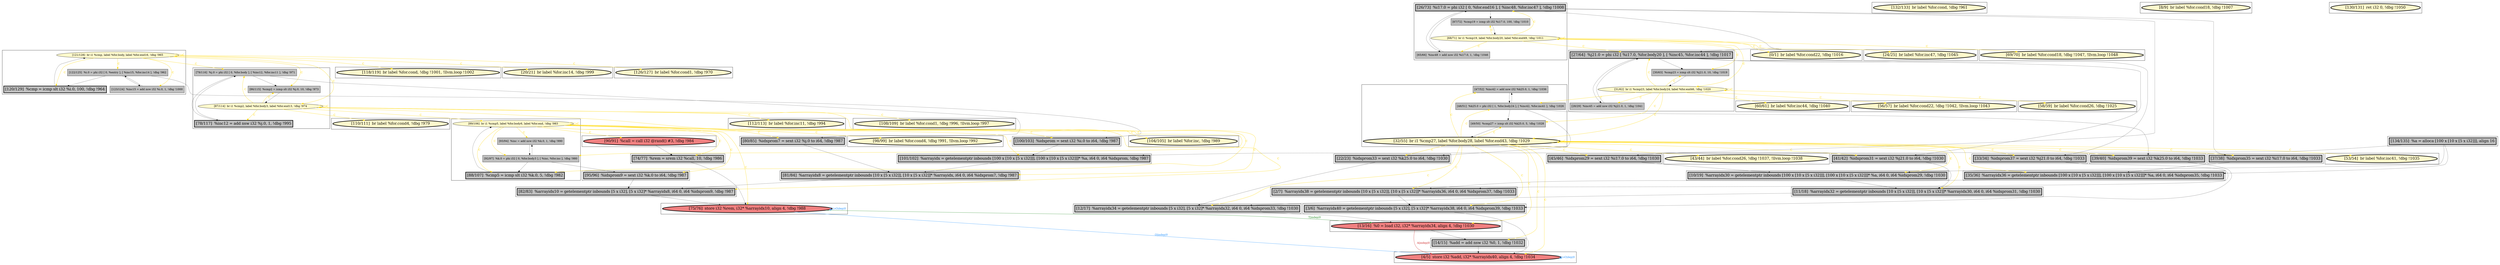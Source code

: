 
digraph G {



node330->node331 [style=solid,color=gold,label="C",penwidth=1.0,fontcolor=gold ]
node298->node297 [style=solid,color=black,label="",penwidth=0.5,fontcolor=black ]
node296->node308 [style=solid,color=gold,label="C",penwidth=1.0,fontcolor=gold ]
node279->node274 [style=solid,color=black,label="",penwidth=0.5,fontcolor=black ]
node287->node290 [style=solid,color=gold,label="C",penwidth=1.0,fontcolor=gold ]
node287->node284 [style=solid,color=gold,label="C",penwidth=1.0,fontcolor=gold ]
node323->node324 [style=solid,color=black,label="",penwidth=0.5,fontcolor=black ]
node297->node298 [style=solid,color=black,label="",penwidth=0.5,fontcolor=black ]
node271->node269 [style=solid,color=black,label="",penwidth=0.5,fontcolor=black ]
node309->node313 [style=solid,color=dodgerblue,label="O|indep|0",penwidth=1.0,fontcolor=dodgerblue ]
node273->node272 [style=solid,color=black,label="",penwidth=0.5,fontcolor=black ]
node285->node304 [style=solid,color=black,label="",penwidth=0.5,fontcolor=black ]
node284->node285 [style=solid,color=black,label="",penwidth=0.5,fontcolor=black ]
node333->node332 [style=solid,color=black,label="",penwidth=0.5,fontcolor=black ]
node325->node321 [style=solid,color=gold,label="C",penwidth=1.0,fontcolor=gold ]
node287->node299 [style=solid,color=gold,label="C",penwidth=1.0,fontcolor=gold ]
node324->node326 [style=solid,color=black,label="",penwidth=0.5,fontcolor=black ]
node325->node315 [style=solid,color=gold,label="C",penwidth=1.0,fontcolor=gold ]
node332->node333 [style=solid,color=black,label="",penwidth=0.5,fontcolor=black ]
node318->node327 [style=solid,color=black,label="",penwidth=0.5,fontcolor=black ]
node331->node330 [style=solid,color=black,label="",penwidth=0.5,fontcolor=black ]
node330->node330 [style=solid,color=gold,label="C",penwidth=1.0,fontcolor=gold ]
node298->node311 [style=solid,color=black,label="",penwidth=0.5,fontcolor=black ]
node296->node307 [style=solid,color=gold,label="C",penwidth=1.0,fontcolor=gold ]
node275->node274 [style=solid,color=black,label="",penwidth=0.5,fontcolor=black ]
node330->node295 [style=solid,color=gold,label="C",penwidth=1.0,fontcolor=gold ]
node273->node313 [style=solid,color=firebrick3,label="A|indep|0",penwidth=1.0,fontcolor=firebrick3 ]
node272->node313 [style=solid,color=black,label="",penwidth=0.5,fontcolor=black ]
node285->node286 [style=solid,color=black,label="",penwidth=0.5,fontcolor=black ]
node333->node331 [style=solid,color=black,label="",penwidth=0.5,fontcolor=black ]
node294->node336 [style=solid,color=black,label="",penwidth=0.5,fontcolor=black ]
node318->node317 [style=solid,color=black,label="",penwidth=0.5,fontcolor=black ]
node277->node275 [style=solid,color=black,label="",penwidth=0.5,fontcolor=black ]
node319->node306 [style=solid,color=gold,label="C",penwidth=1.0,fontcolor=gold ]
node296->node286 [style=solid,color=gold,label="C",penwidth=1.0,fontcolor=gold ]
node319->node325 [style=solid,color=gold,label="C",penwidth=1.0,fontcolor=gold ]
node287->node314 [style=solid,color=gold,label="C",penwidth=1.0,fontcolor=gold ]
node287->node286 [style=solid,color=gold,label="C",penwidth=1.0,fontcolor=gold ]
node287->node287 [style=solid,color=gold,label="C",penwidth=1.0,fontcolor=gold ]
node294->node282 [style=solid,color=black,label="",penwidth=0.5,fontcolor=black ]
node318->node281 [style=solid,color=black,label="",penwidth=0.5,fontcolor=black ]
node296->node285 [style=solid,color=gold,label="C",penwidth=1.0,fontcolor=gold ]
node319->node318 [style=solid,color=gold,label="C",penwidth=1.0,fontcolor=gold ]
node325->node324 [style=solid,color=gold,label="C",penwidth=1.0,fontcolor=gold ]
node296->node298 [style=solid,color=gold,label="C",penwidth=1.0,fontcolor=gold ]
node302->node321 [style=solid,color=black,label="",penwidth=0.5,fontcolor=black ]
node301->node303 [style=solid,color=gold,label="C",penwidth=1.0,fontcolor=gold ]
node301->node318 [style=solid,color=gold,label="C",penwidth=1.0,fontcolor=gold ]
node287->node283 [style=solid,color=gold,label="C",penwidth=1.0,fontcolor=gold ]
node325->node273 [style=solid,color=gold,label="C",penwidth=1.0,fontcolor=gold ]
node302->node318 [style=solid,color=black,label="",penwidth=0.5,fontcolor=black ]
node324->node328 [style=solid,color=black,label="",penwidth=0.5,fontcolor=black ]
node324->node279 [style=solid,color=black,label="",penwidth=0.5,fontcolor=black ]
node319->node317 [style=solid,color=gold,label="C",penwidth=1.0,fontcolor=gold ]
node317->node319 [style=solid,color=black,label="",penwidth=0.5,fontcolor=black ]
node330->node335 [style=solid,color=gold,label="C",penwidth=1.0,fontcolor=gold ]
node301->node319 [style=solid,color=gold,label="C",penwidth=1.0,fontcolor=gold ]
node325->node274 [style=solid,color=gold,label="C",penwidth=1.0,fontcolor=gold ]
node319->node326 [style=solid,color=gold,label="C",penwidth=1.0,fontcolor=gold ]
node325->node323 [style=solid,color=gold,label="C",penwidth=1.0,fontcolor=gold ]
node333->node283 [style=solid,color=black,label="",penwidth=0.5,fontcolor=black ]
node287->node316 [style=solid,color=gold,label="C",penwidth=1.0,fontcolor=gold ]
node285->node284 [style=solid,color=black,label="",penwidth=0.5,fontcolor=black ]
node325->node325 [style=solid,color=gold,label="C",penwidth=1.0,fontcolor=gold ]
node287->node288 [style=solid,color=gold,label="C",penwidth=1.0,fontcolor=gold ]
node325->node326 [style=solid,color=gold,label="C",penwidth=1.0,fontcolor=gold ]
node325->node327 [style=solid,color=gold,label="C",penwidth=1.0,fontcolor=gold ]
node319->node292 [style=solid,color=gold,label="C",penwidth=1.0,fontcolor=gold ]
node301->node301 [style=solid,color=gold,label="C",penwidth=1.0,fontcolor=gold ]
node287->node282 [style=solid,color=gold,label="C",penwidth=1.0,fontcolor=gold ]
node325->node328 [style=solid,color=gold,label="C",penwidth=1.0,fontcolor=gold ]
node300->node301 [style=solid,color=black,label="",penwidth=0.5,fontcolor=black ]
node302->node329 [style=solid,color=black,label="",penwidth=0.5,fontcolor=black ]
node295->node296 [style=solid,color=black,label="",penwidth=0.5,fontcolor=black ]
node316->node309 [style=solid,color=black,label="",penwidth=0.5,fontcolor=black ]
node287->node309 [style=solid,color=gold,label="C",penwidth=1.0,fontcolor=gold ]
node325->node277 [style=solid,color=gold,label="C",penwidth=1.0,fontcolor=gold ]
node325->node269 [style=solid,color=gold,label="C",penwidth=1.0,fontcolor=gold ]
node319->node322 [style=solid,color=gold,label="C",penwidth=1.0,fontcolor=gold ]
node328->node269 [style=solid,color=black,label="",penwidth=0.5,fontcolor=black ]
node325->node313 [style=solid,color=gold,label="C",penwidth=1.0,fontcolor=gold ]
node325->node272 [style=solid,color=gold,label="C",penwidth=1.0,fontcolor=gold ]
node330->node333 [style=solid,color=gold,label="C",penwidth=1.0,fontcolor=gold ]
node325->node329 [style=solid,color=gold,label="C",penwidth=1.0,fontcolor=gold ]
node330->node278 [style=solid,color=gold,label="C",penwidth=1.0,fontcolor=gold ]
node287->node285 [style=solid,color=gold,label="C",penwidth=1.0,fontcolor=gold ]
node301->node270 [style=solid,color=gold,label="C",penwidth=1.0,fontcolor=gold ]
node287->node311 [style=solid,color=gold,label="C",penwidth=1.0,fontcolor=gold ]
node302->node300 [style=solid,color=black,label="",penwidth=0.5,fontcolor=black ]
node296->node295 [style=solid,color=gold,label="C",penwidth=1.0,fontcolor=gold ]
node309->node273 [style=solid,color=forestgreen,label="T|indep|0",penwidth=1.0,fontcolor=forestgreen ]
node296->node296 [style=solid,color=gold,label="C",penwidth=1.0,fontcolor=gold ]
node325->node275 [style=solid,color=gold,label="C",penwidth=1.0,fontcolor=gold ]
node269->node313 [style=solid,color=black,label="",penwidth=0.5,fontcolor=black ]
node325->node271 [style=solid,color=gold,label="C",penwidth=1.0,fontcolor=gold ]
node329->node336 [style=solid,color=black,label="",penwidth=0.5,fontcolor=black ]
node327->node275 [style=solid,color=black,label="",penwidth=0.5,fontcolor=black ]
node301->node300 [style=solid,color=gold,label="C",penwidth=1.0,fontcolor=gold ]
node294->node277 [style=solid,color=black,label="",penwidth=0.5,fontcolor=black ]
node296->node287 [style=solid,color=gold,label="C",penwidth=1.0,fontcolor=gold ]
node325->node279 [style=solid,color=gold,label="C",penwidth=1.0,fontcolor=gold ]
node319->node320 [style=solid,color=gold,label="C",penwidth=1.0,fontcolor=gold ]
node301->node317 [style=solid,color=gold,label="C",penwidth=1.0,fontcolor=gold ]
node326->node325 [style=solid,color=black,label="",penwidth=0.5,fontcolor=black ]
node336->node271 [style=solid,color=black,label="",penwidth=0.5,fontcolor=black ]
node304->node316 [style=solid,color=black,label="",penwidth=0.5,fontcolor=black ]
node319->node324 [style=solid,color=gold,label="C",penwidth=1.0,fontcolor=gold ]
node319->node319 [style=solid,color=gold,label="C",penwidth=1.0,fontcolor=gold ]
node330->node298 [style=solid,color=gold,label="C",penwidth=1.0,fontcolor=gold ]
node286->node287 [style=solid,color=black,label="",penwidth=0.5,fontcolor=black ]
node302->node303 [style=solid,color=black,label="",penwidth=0.5,fontcolor=black ]
node324->node323 [style=solid,color=black,label="",penwidth=0.5,fontcolor=black ]
node321->node277 [style=solid,color=black,label="",penwidth=0.5,fontcolor=black ]
node320->node318 [style=solid,color=black,label="",penwidth=0.5,fontcolor=black ]
node325->node289 [style=solid,color=gold,label="C",penwidth=1.0,fontcolor=gold ]
node301->node280 [style=solid,color=gold,label="C",penwidth=1.0,fontcolor=gold ]
node299->node309 [style=solid,color=black,label="",penwidth=0.5,fontcolor=black ]
node298->node295 [style=solid,color=black,label="",penwidth=0.5,fontcolor=black ]
node287->node304 [style=solid,color=gold,label="C",penwidth=1.0,fontcolor=gold ]
node325->node281 [style=solid,color=gold,label="C",penwidth=1.0,fontcolor=gold ]
node309->node309 [style=solid,color=dodgerblue,label="O|dep|0",penwidth=1.0,fontcolor=dodgerblue ]
node330->node332 [style=solid,color=gold,label="C",penwidth=1.0,fontcolor=gold ]
node312->node316 [style=solid,color=black,label="",penwidth=0.5,fontcolor=black ]
node281->node271 [style=solid,color=black,label="",penwidth=0.5,fontcolor=black ]
node330->node310 [style=solid,color=gold,label="C",penwidth=1.0,fontcolor=gold ]
node283->node282 [style=solid,color=black,label="",penwidth=0.5,fontcolor=black ]
node313->node313 [style=solid,color=dodgerblue,label="O|dep|0",penwidth=1.0,fontcolor=dodgerblue ]
node318->node320 [style=solid,color=black,label="",penwidth=0.5,fontcolor=black ]
node301->node334 [style=solid,color=gold,label="C",penwidth=1.0,fontcolor=gold ]
node287->node312 [style=solid,color=gold,label="C",penwidth=1.0,fontcolor=gold ]
node301->node302 [style=solid,color=gold,label="C",penwidth=1.0,fontcolor=gold ]
node330->node296 [style=solid,color=gold,label="C",penwidth=1.0,fontcolor=gold ]
node311->node312 [style=solid,color=black,label="",penwidth=0.5,fontcolor=black ]
node290->node299 [style=solid,color=black,label="",penwidth=0.5,fontcolor=black ]
node325->node336 [style=solid,color=gold,label="C",penwidth=1.0,fontcolor=gold ]
node282->node312 [style=solid,color=black,label="",penwidth=0.5,fontcolor=black ]
node296->node293 [style=solid,color=gold,label="C",penwidth=1.0,fontcolor=gold ]
node274->node273 [style=solid,color=black,label="",penwidth=0.5,fontcolor=black ]
node296->node297 [style=solid,color=gold,label="C",penwidth=1.0,fontcolor=gold ]
node303->node302 [style=solid,color=black,label="",penwidth=0.5,fontcolor=black ]


subgraph cluster49 {


node336 [penwidth=3.0,fontsize=20,fillcolor=grey,label="[35/36]  %arrayidx36 = getelementptr inbounds [100 x [10 x [5 x i32]]], [100 x [10 x [5 x i32]]]* %a, i64 0, i64 %idxprom35, !dbg !1033",shape=rectangle,style=filled ]



}

subgraph cluster45 {


node329 [penwidth=3.0,fontsize=20,fillcolor=grey,label="[37/38]  %idxprom35 = sext i32 %i17.0 to i64, !dbg !1033",shape=rectangle,style=filled ]



}

subgraph cluster41 {


node322 [penwidth=3.0,fontsize=20,fillcolor=lemonchiffon,label="[58/59]  br label %for.cond26, !dbg !1025",shape=ellipse,style=filled ]



}

subgraph cluster39 {


node319 [fillcolor=lemonchiffon,label="[31/62]  br i1 %cmp23, label %for.body24, label %for.end46, !dbg !1020",shape=ellipse,style=filled ]
node320 [fillcolor=grey,label="[28/29]  %inc45 = add nsw i32 %j21.0, 1, !dbg !1041",shape=rectangle,style=filled ]
node317 [fillcolor=grey,label="[30/63]  %cmp23 = icmp slt i32 %j21.0, 10, !dbg !1019",shape=rectangle,style=filled ]
node318 [penwidth=3.0,fontsize=20,fillcolor=grey,label="[27/64]  %j21.0 = phi i32 [ %i17.0, %for.body20 ], [ %inc45, %for.inc44 ], !dbg !1017",shape=rectangle,style=filled ]



}

subgraph cluster38 {


node316 [penwidth=3.0,fontsize=20,fillcolor=grey,label="[82/83]  %arrayidx10 = getelementptr inbounds [5 x i32], [5 x i32]* %arrayidx8, i64 0, i64 %idxprom9, !dbg !987",shape=rectangle,style=filled ]



}

subgraph cluster46 {


node333 [fillcolor=grey,label="[122/125]  %i.0 = phi i32 [ 0, %entry ], [ %inc15, %for.inc14 ], !dbg !962",shape=rectangle,style=filled ]
node332 [fillcolor=grey,label="[123/124]  %inc15 = add nsw i32 %i.0, 1, !dbg !1000",shape=rectangle,style=filled ]
node330 [fillcolor=lemonchiffon,label="[121/128]  br i1 %cmp, label %for.body, label %for.end16, !dbg !965",shape=ellipse,style=filled ]
node331 [penwidth=3.0,fontsize=20,fillcolor=grey,label="[120/129]  %cmp = icmp slt i32 %i.0, 100, !dbg !964",shape=rectangle,style=filled ]



}

subgraph cluster37 {


node315 [penwidth=3.0,fontsize=20,fillcolor=lemonchiffon,label="[43/44]  br label %for.cond26, !dbg !1037, !llvm.loop !1038",shape=ellipse,style=filled ]



}

subgraph cluster36 {


node314 [penwidth=3.0,fontsize=20,fillcolor=lemonchiffon,label="[98/99]  br label %for.cond4, !dbg !991, !llvm.loop !992",shape=ellipse,style=filled ]



}

subgraph cluster15 {


node287 [fillcolor=lemonchiffon,label="[89/106]  br i1 %cmp5, label %for.body6, label %for.end, !dbg !983",shape=ellipse,style=filled ]
node286 [penwidth=3.0,fontsize=20,fillcolor=grey,label="[88/107]  %cmp5 = icmp slt i32 %k.0, 5, !dbg !982",shape=rectangle,style=filled ]
node284 [fillcolor=grey,label="[93/94]  %inc = add nsw i32 %k.0, 1, !dbg !990",shape=rectangle,style=filled ]
node285 [fillcolor=grey,label="[92/97]  %k.0 = phi i32 [ 0, %for.body3 ], [ %inc, %for.inc ], !dbg !980",shape=rectangle,style=filled ]



}

subgraph cluster40 {


node321 [penwidth=3.0,fontsize=20,fillcolor=grey,label="[45/46]  %idxprom29 = sext i32 %i17.0 to i64, !dbg !1030",shape=rectangle,style=filled ]



}

subgraph cluster35 {


node313 [penwidth=3.0,fontsize=20,fillcolor=lightcoral,label="[4/5]  store i32 %add, i32* %arrayidx40, align 4, !dbg !1034",shape=ellipse,style=filled ]



}

subgraph cluster42 {


node325 [penwidth=3.0,fontsize=20,fillcolor=lemonchiffon,label="[32/55]  br i1 %cmp27, label %for.body28, label %for.end43, !dbg !1029",shape=ellipse,style=filled ]
node326 [fillcolor=grey,label="[49/50]  %cmp27 = icmp slt i32 %k25.0, 5, !dbg !1028",shape=rectangle,style=filled ]
node323 [fillcolor=grey,label="[47/52]  %inc42 = add nsw i32 %k25.0, 1, !dbg !1036",shape=rectangle,style=filled ]
node324 [fillcolor=grey,label="[48/51]  %k25.0 = phi i32 [ 1, %for.body24 ], [ %inc42, %for.inc41 ], !dbg !1026",shape=rectangle,style=filled ]



}

subgraph cluster11 {


node280 [penwidth=3.0,fontsize=20,fillcolor=lemonchiffon,label="[24/25]  br label %for.inc47, !dbg !1045",shape=ellipse,style=filled ]



}

subgraph cluster43 {


node327 [penwidth=3.0,fontsize=20,fillcolor=grey,label="[41/42]  %idxprom31 = sext i32 %j21.0 to i64, !dbg !1030",shape=rectangle,style=filled ]



}

subgraph cluster19 {


node291 [penwidth=3.0,fontsize=20,fillcolor=lemonchiffon,label="[132/133]  br label %for.cond, !dbg !961",shape=ellipse,style=filled ]



}

subgraph cluster9 {


node278 [penwidth=3.0,fontsize=20,fillcolor=lemonchiffon,label="[20/21]  br label %for.inc14, !dbg !999",shape=ellipse,style=filled ]



}

subgraph cluster8 {


node277 [penwidth=3.0,fontsize=20,fillcolor=grey,label="[10/19]  %arrayidx30 = getelementptr inbounds [100 x [10 x [5 x i32]]], [100 x [10 x [5 x i32]]]* %a, i64 0, i64 %idxprom29, !dbg !1030",shape=rectangle,style=filled ]



}

subgraph cluster10 {


node279 [penwidth=3.0,fontsize=20,fillcolor=grey,label="[22/23]  %idxprom33 = sext i32 %k25.0 to i64, !dbg !1030",shape=rectangle,style=filled ]



}

subgraph cluster23 {


node298 [fillcolor=grey,label="[79/116]  %j.0 = phi i32 [ 0, %for.body ], [ %inc12, %for.inc11 ], !dbg !971",shape=rectangle,style=filled ]
node297 [penwidth=3.0,fontsize=20,fillcolor=grey,label="[78/117]  %inc12 = add nsw i32 %j.0, 1, !dbg !995",shape=rectangle,style=filled ]
node295 [fillcolor=grey,label="[86/115]  %cmp2 = icmp slt i32 %j.0, 10, !dbg !973",shape=rectangle,style=filled ]
node296 [fillcolor=lemonchiffon,label="[87/114]  br i1 %cmp2, label %for.body3, label %for.end13, !dbg !974",shape=ellipse,style=filled ]



}

subgraph cluster7 {


node276 [penwidth=3.0,fontsize=20,fillcolor=lemonchiffon,label="[8/9]  br label %for.cond18, !dbg !1007",shape=ellipse,style=filled ]



}

subgraph cluster14 {


node283 [penwidth=3.0,fontsize=20,fillcolor=grey,label="[100/103]  %idxprom = sext i32 %i.0 to i64, !dbg !987",shape=rectangle,style=filled ]



}

subgraph cluster44 {


node328 [penwidth=3.0,fontsize=20,fillcolor=grey,label="[39/40]  %idxprom39 = sext i32 %k25.0 to i64, !dbg !1033",shape=rectangle,style=filled ]



}

subgraph cluster6 {


node275 [penwidth=3.0,fontsize=20,fillcolor=grey,label="[11/18]  %arrayidx32 = getelementptr inbounds [10 x [5 x i32]], [10 x [5 x i32]]* %arrayidx30, i64 0, i64 %idxprom31, !dbg !1030",shape=rectangle,style=filled ]



}

subgraph cluster30 {


node308 [penwidth=3.0,fontsize=20,fillcolor=lemonchiffon,label="[110/111]  br label %for.cond4, !dbg !979",shape=ellipse,style=filled ]



}

subgraph cluster31 {


node309 [penwidth=3.0,fontsize=20,fillcolor=lightcoral,label="[75/76]  store i32 %rem, i32* %arrayidx10, align 4, !dbg !988",shape=ellipse,style=filled ]



}

subgraph cluster0 {


node269 [penwidth=3.0,fontsize=20,fillcolor=grey,label="[3/6]  %arrayidx40 = getelementptr inbounds [5 x i32], [5 x i32]* %arrayidx38, i64 0, i64 %idxprom39, !dbg !1033",shape=rectangle,style=filled ]



}

subgraph cluster13 {


node282 [penwidth=3.0,fontsize=20,fillcolor=grey,label="[101/102]  %arrayidx = getelementptr inbounds [100 x [10 x [5 x i32]]], [100 x [10 x [5 x i32]]]* %a, i64 0, i64 %idxprom, !dbg !987",shape=rectangle,style=filled ]



}

subgraph cluster5 {


node274 [penwidth=3.0,fontsize=20,fillcolor=grey,label="[12/17]  %arrayidx34 = getelementptr inbounds [5 x i32], [5 x i32]* %arrayidx32, i64 0, i64 %idxprom33, !dbg !1030",shape=rectangle,style=filled ]



}

subgraph cluster47 {


node334 [penwidth=3.0,fontsize=20,fillcolor=lemonchiffon,label="[69/70]  br label %for.cond18, !dbg !1047, !llvm.loop !1048",shape=ellipse,style=filled ]



}

subgraph cluster1 {


node270 [penwidth=3.0,fontsize=20,fillcolor=lemonchiffon,label="[0/1]  br label %for.cond22, !dbg !1016",shape=ellipse,style=filled ]



}

subgraph cluster32 {


node310 [penwidth=3.0,fontsize=20,fillcolor=lemonchiffon,label="[126/127]  br label %for.cond1, !dbg !970",shape=ellipse,style=filled ]



}

subgraph cluster3 {


node272 [penwidth=3.0,fontsize=20,fillcolor=grey,label="[14/15]  %add = add nsw i32 %0, 1, !dbg !1032",shape=rectangle,style=filled ]



}

subgraph cluster48 {


node335 [penwidth=3.0,fontsize=20,fillcolor=lemonchiffon,label="[118/119]  br label %for.cond, !dbg !1001, !llvm.loop !1002",shape=ellipse,style=filled ]



}

subgraph cluster4 {


node273 [penwidth=3.0,fontsize=20,fillcolor=lightcoral,label="[13/16]  %0 = load i32, i32* %arrayidx34, align 4, !dbg !1030",shape=ellipse,style=filled ]



}

subgraph cluster17 {


node289 [penwidth=3.0,fontsize=20,fillcolor=lemonchiffon,label="[53/54]  br label %for.inc41, !dbg !1035",shape=ellipse,style=filled ]



}

subgraph cluster16 {


node288 [penwidth=3.0,fontsize=20,fillcolor=lemonchiffon,label="[104/105]  br label %for.inc, !dbg !989",shape=ellipse,style=filled ]



}

subgraph cluster2 {


node271 [penwidth=3.0,fontsize=20,fillcolor=grey,label="[2/7]  %arrayidx38 = getelementptr inbounds [10 x [5 x i32]], [10 x [5 x i32]]* %arrayidx36, i64 0, i64 %idxprom37, !dbg !1033",shape=rectangle,style=filled ]



}

subgraph cluster34 {


node312 [penwidth=3.0,fontsize=20,fillcolor=grey,label="[81/84]  %arrayidx8 = getelementptr inbounds [10 x [5 x i32]], [10 x [5 x i32]]* %arrayidx, i64 0, i64 %idxprom7, !dbg !987",shape=rectangle,style=filled ]



}

subgraph cluster22 {


node294 [penwidth=3.0,fontsize=20,fillcolor=grey,label="[134/135]  %a = alloca [100 x [10 x [5 x i32]]], align 16",shape=rectangle,style=filled ]



}

subgraph cluster25 {


node303 [fillcolor=grey,label="[65/66]  %inc48 = add nsw i32 %i17.0, 1, !dbg !1046",shape=rectangle,style=filled ]
node302 [penwidth=3.0,fontsize=20,fillcolor=grey,label="[26/73]  %i17.0 = phi i32 [ 0, %for.end16 ], [ %inc48, %for.inc47 ], !dbg !1008",shape=rectangle,style=filled ]
node300 [fillcolor=grey,label="[67/72]  %cmp19 = icmp slt i32 %i17.0, 100, !dbg !1010",shape=rectangle,style=filled ]
node301 [fillcolor=lemonchiffon,label="[68/71]  br i1 %cmp19, label %for.body20, label %for.end49, !dbg !1011",shape=ellipse,style=filled ]



}

subgraph cluster18 {


node290 [penwidth=3.0,fontsize=20,fillcolor=lightcoral,label="[90/91]  %call = call i32 @rand() #3, !dbg !984",shape=ellipse,style=filled ]



}

subgraph cluster29 {


node307 [penwidth=3.0,fontsize=20,fillcolor=lemonchiffon,label="[112/113]  br label %for.inc11, !dbg !994",shape=ellipse,style=filled ]



}

subgraph cluster20 {


node292 [penwidth=3.0,fontsize=20,fillcolor=lemonchiffon,label="[56/57]  br label %for.cond22, !dbg !1042, !llvm.loop !1043",shape=ellipse,style=filled ]



}

subgraph cluster26 {


node304 [penwidth=3.0,fontsize=20,fillcolor=grey,label="[95/96]  %idxprom9 = sext i32 %k.0 to i64, !dbg !987",shape=rectangle,style=filled ]



}

subgraph cluster24 {


node299 [penwidth=3.0,fontsize=20,fillcolor=grey,label="[74/77]  %rem = srem i32 %call, 10, !dbg !986",shape=rectangle,style=filled ]



}

subgraph cluster28 {


node306 [penwidth=3.0,fontsize=20,fillcolor=lemonchiffon,label="[60/61]  br label %for.inc44, !dbg !1040",shape=ellipse,style=filled ]



}

subgraph cluster27 {


node305 [penwidth=3.0,fontsize=20,fillcolor=lemonchiffon,label="[130/131]  ret i32 0, !dbg !1050",shape=ellipse,style=filled ]



}

subgraph cluster21 {


node293 [penwidth=3.0,fontsize=20,fillcolor=lemonchiffon,label="[108/109]  br label %for.cond1, !dbg !996, !llvm.loop !997",shape=ellipse,style=filled ]



}

subgraph cluster12 {


node281 [penwidth=3.0,fontsize=20,fillcolor=grey,label="[33/34]  %idxprom37 = sext i32 %j21.0 to i64, !dbg !1033",shape=rectangle,style=filled ]



}

subgraph cluster33 {


node311 [penwidth=3.0,fontsize=20,fillcolor=grey,label="[80/85]  %idxprom7 = sext i32 %j.0 to i64, !dbg !987",shape=rectangle,style=filled ]



}

}
